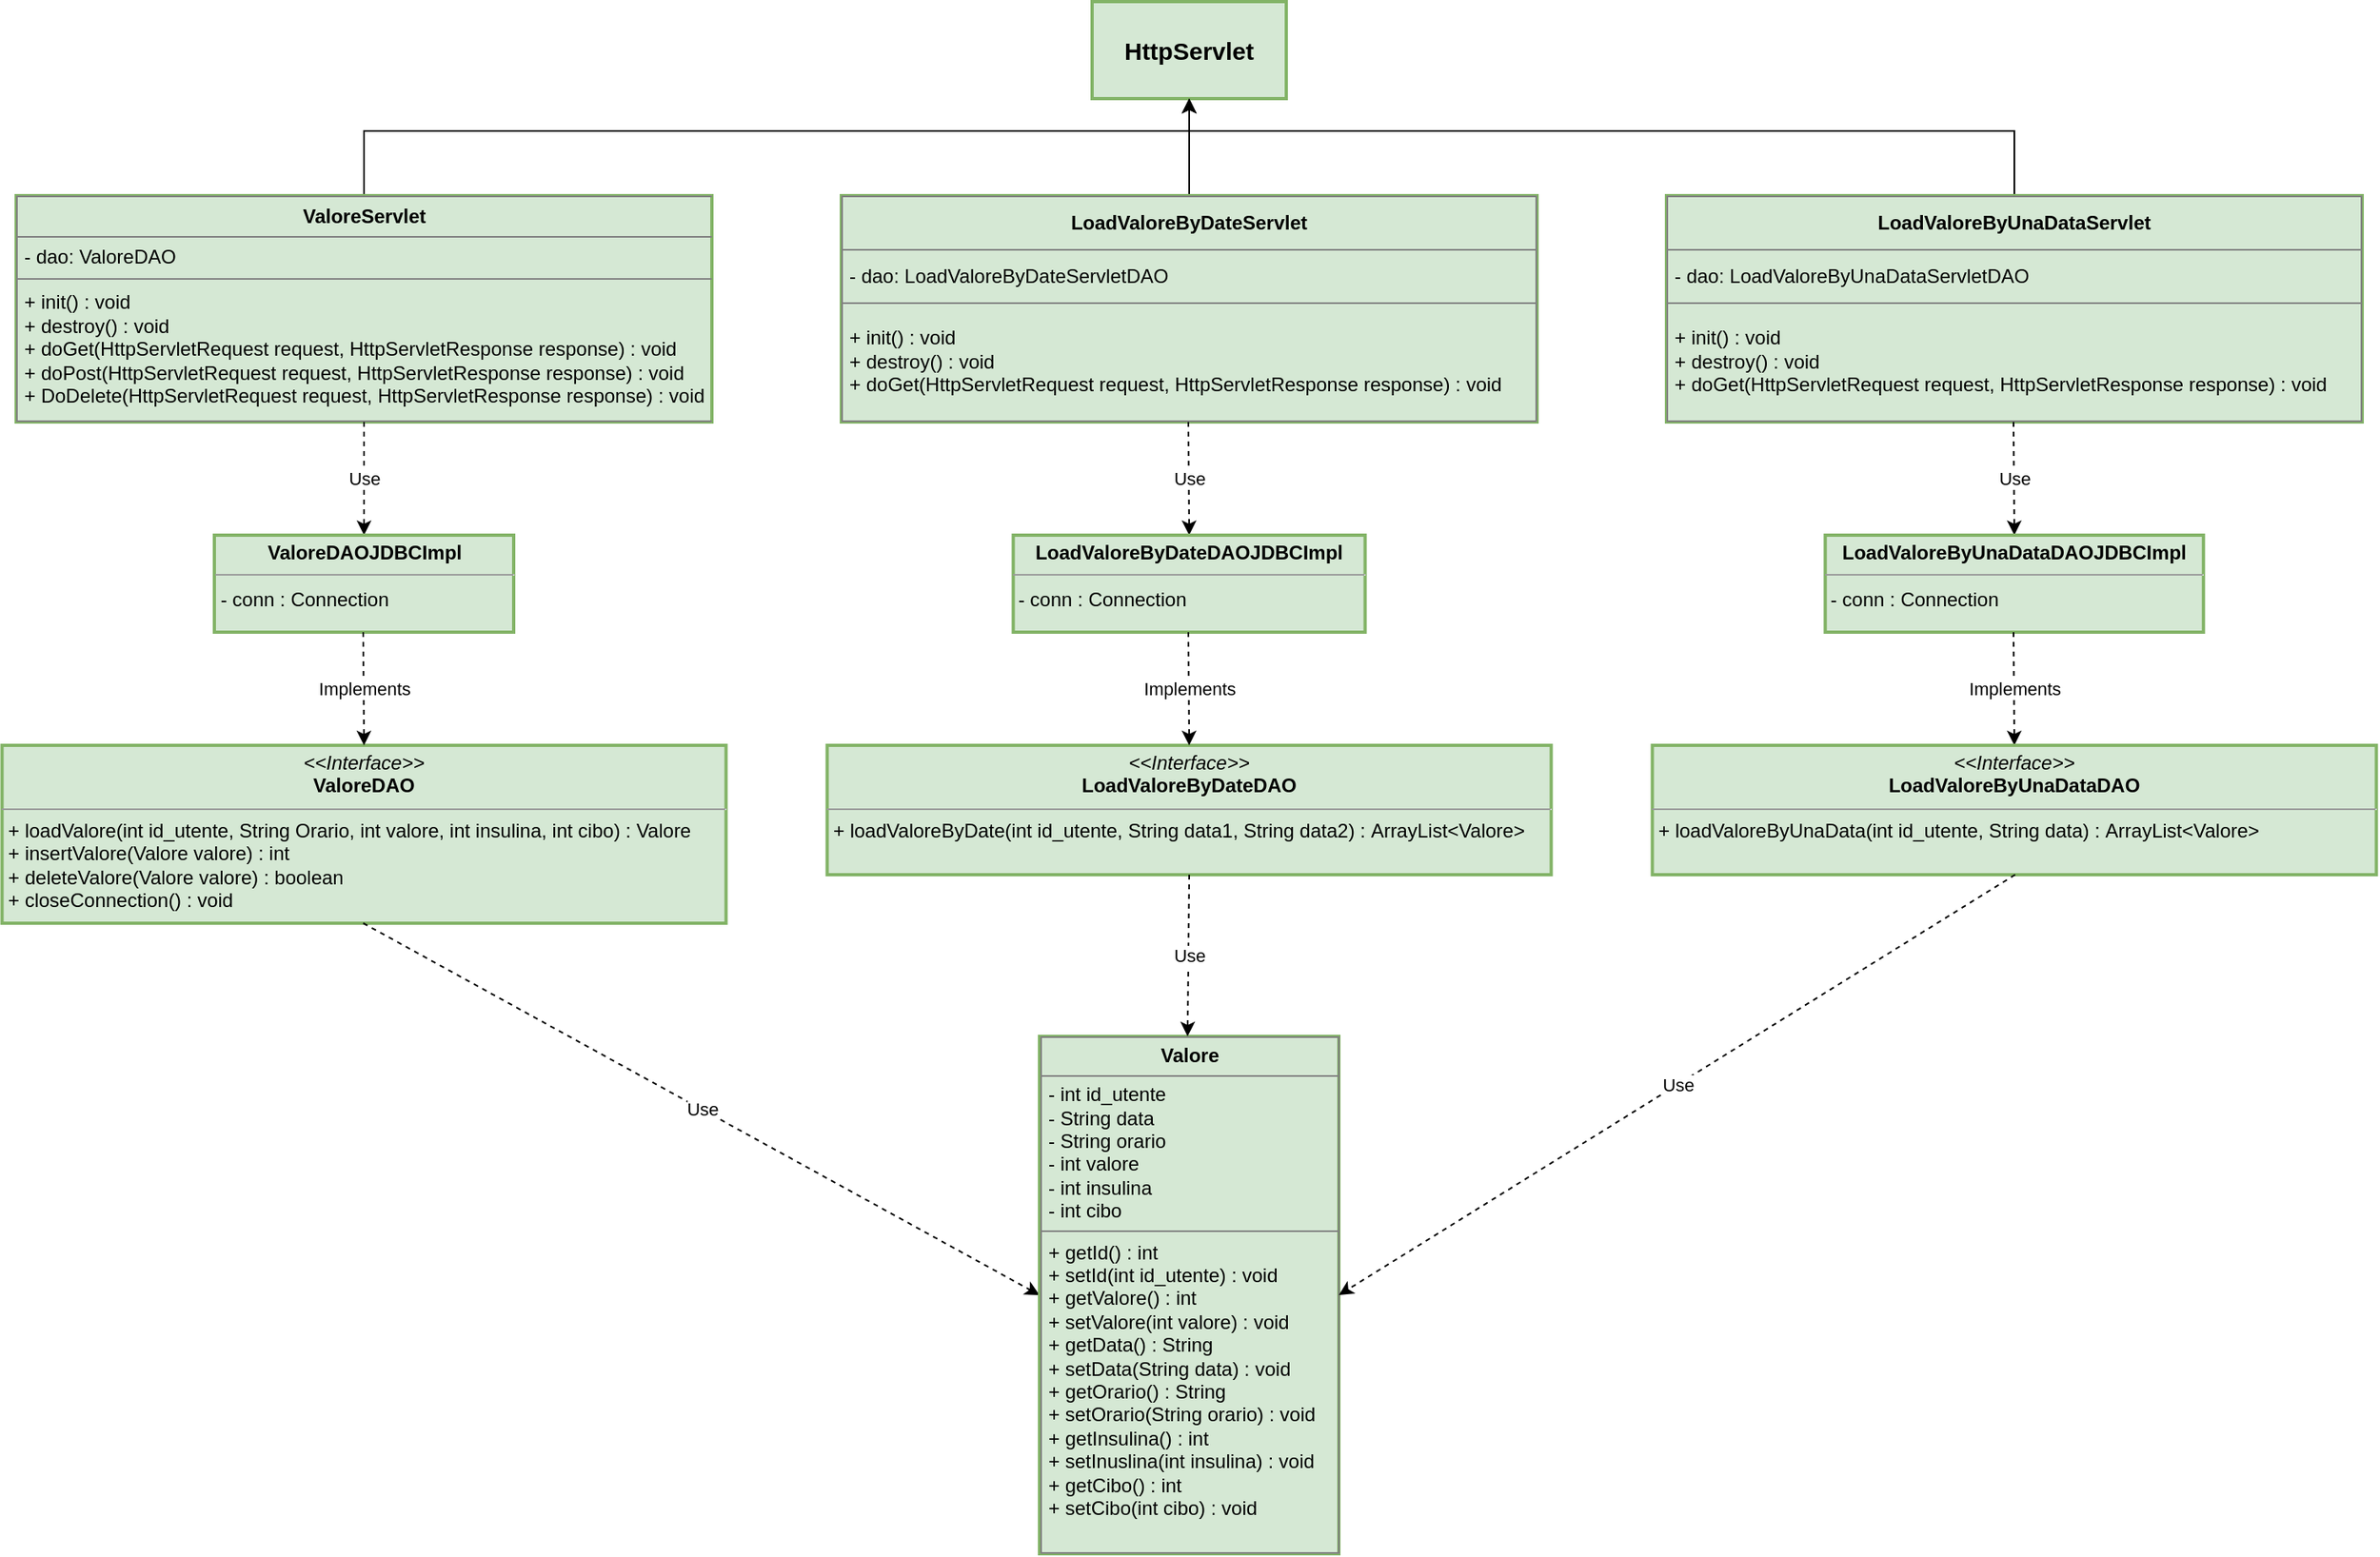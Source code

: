 <mxfile version="14.9.6" type="device"><diagram id="kHF-QRg5qICiXKgXvda6" name="Pagina-1"><mxGraphModel dx="1038" dy="599" grid="1" gridSize="10" guides="1" tooltips="1" connect="1" arrows="1" fold="1" page="1" pageScale="1" pageWidth="827" pageHeight="1169" math="0" shadow="0"><root><mxCell id="0"/><mxCell id="1" parent="0"/><mxCell id="8uDsyrLrx_iF5qcxT9UM-1" value="&lt;b&gt;&lt;font style=&quot;font-size: 15px&quot;&gt;HttpServlet&lt;/font&gt;&lt;/b&gt;" style="rounded=0;whiteSpace=wrap;html=1;fillColor=#d5e8d4;strokeColor=#82b366;strokeWidth=2;" parent="1" vertex="1"><mxGeometry x="715" y="40" width="120" height="60" as="geometry"/></mxCell><mxCell id="8uDsyrLrx_iF5qcxT9UM-8" value="" style="edgeStyle=orthogonalEdgeStyle;rounded=0;orthogonalLoop=1;jettySize=auto;html=1;entryX=0.5;entryY=1;entryDx=0;entryDy=0;" parent="1" source="8uDsyrLrx_iF5qcxT9UM-3" target="8uDsyrLrx_iF5qcxT9UM-1" edge="1"><mxGeometry relative="1" as="geometry"><mxPoint x="265" y="40" as="targetPoint"/><Array as="points"><mxPoint x="265" y="120"/><mxPoint x="775" y="120"/></Array></mxGeometry></mxCell><mxCell id="8uDsyrLrx_iF5qcxT9UM-3" value="&lt;table border=&quot;1&quot; width=&quot;100%&quot; cellpadding=&quot;4&quot; style=&quot;width: 100% ; height: 100% ; border-collapse: collapse&quot;&gt;&lt;tbody&gt;&lt;tr&gt;&lt;th align=&quot;center&quot;&gt;ValoreServlet&lt;/th&gt;&lt;/tr&gt;&lt;tr&gt;&lt;td&gt;- dao: ValoreDAO&lt;/td&gt;&lt;/tr&gt;&lt;tr&gt;&lt;td&gt;+ init() : void&lt;br&gt;+ destroy() : void&lt;br&gt;+ doGet(HttpServletRequest request, HttpServletResponse response) : void&lt;br&gt;+ doPost(HttpServletRequest request, HttpServletResponse response) : void&lt;br&gt;+ DoDelete(HttpServletRequest request, HttpServletResponse response) : void&lt;/td&gt;&lt;/tr&gt;&lt;/tbody&gt;&lt;/table&gt;" style="text;html=1;fillColor=#d5e8d4;overflow=fill;strokeWidth=2;strokeColor=#82B366;perimeterSpacing=0;shadow=0;rounded=0;glass=0;sketch=0;" parent="1" vertex="1"><mxGeometry x="50" y="160" width="430" height="140" as="geometry"/></mxCell><mxCell id="8uDsyrLrx_iF5qcxT9UM-10" style="edgeStyle=orthogonalEdgeStyle;rounded=0;orthogonalLoop=1;jettySize=auto;html=1;exitX=0.5;exitY=0;exitDx=0;exitDy=0;entryX=0.5;entryY=1;entryDx=0;entryDy=0;" parent="1" source="8uDsyrLrx_iF5qcxT9UM-4" target="8uDsyrLrx_iF5qcxT9UM-1" edge="1"><mxGeometry relative="1" as="geometry"><Array as="points"><mxPoint x="1285" y="120"/><mxPoint x="775" y="120"/></Array></mxGeometry></mxCell><mxCell id="8uDsyrLrx_iF5qcxT9UM-4" value="&lt;table border=&quot;1&quot; width=&quot;100%&quot; cellpadding=&quot;4&quot; style=&quot;width: 100% ; height: 100% ; border-collapse: collapse&quot;&gt;&lt;tbody&gt;&lt;tr&gt;&lt;th align=&quot;center&quot;&gt;LoadValoreByUnaDataServlet&lt;/th&gt;&lt;/tr&gt;&lt;tr&gt;&lt;td&gt;- dao:&amp;nbsp;LoadValoreByUnaDataServletDAO&lt;/td&gt;&lt;/tr&gt;&lt;tr&gt;&lt;td&gt;+ init() : void&lt;br&gt;+ destroy() : void&lt;br&gt;+ doGet(HttpServletRequest request, HttpServletResponse response) : void&lt;br&gt;&lt;/td&gt;&lt;/tr&gt;&lt;/tbody&gt;&lt;/table&gt;" style="text;html=1;strokeColor=#82b366;fillColor=#d5e8d4;overflow=fill;strokeWidth=2;" parent="1" vertex="1"><mxGeometry x="1070" y="160" width="430" height="140" as="geometry"/></mxCell><mxCell id="8uDsyrLrx_iF5qcxT9UM-9" value="" style="edgeStyle=orthogonalEdgeStyle;rounded=0;orthogonalLoop=1;jettySize=auto;html=1;" parent="1" source="8uDsyrLrx_iF5qcxT9UM-5" target="8uDsyrLrx_iF5qcxT9UM-1" edge="1"><mxGeometry relative="1" as="geometry"/></mxCell><mxCell id="8uDsyrLrx_iF5qcxT9UM-5" value="&lt;table border=&quot;1&quot; width=&quot;100%&quot; cellpadding=&quot;4&quot; style=&quot;width: 100% ; height: 100% ; border-collapse: collapse&quot;&gt;&lt;tbody&gt;&lt;tr&gt;&lt;th align=&quot;center&quot;&gt;LoadValoreByDateServlet&lt;/th&gt;&lt;/tr&gt;&lt;tr&gt;&lt;td&gt;- dao: LoadValoreByDateServletDAO&lt;/td&gt;&lt;/tr&gt;&lt;tr&gt;&lt;td&gt;+ init() : void&lt;br&gt;+ destroy() : void&lt;br&gt;+ doGet(HttpServletRequest request, HttpServletResponse response) : void&lt;br&gt;&lt;/td&gt;&lt;/tr&gt;&lt;/tbody&gt;&lt;/table&gt;" style="text;html=1;strokeColor=#82b366;fillColor=#d5e8d4;overflow=fill;strokeWidth=2;" parent="1" vertex="1"><mxGeometry x="560" y="160" width="430" height="140" as="geometry"/></mxCell><mxCell id="8uDsyrLrx_iF5qcxT9UM-11" value="" style="endArrow=classic;html=1;exitX=0.5;exitY=1;exitDx=0;exitDy=0;dashed=1;" parent="1" source="8uDsyrLrx_iF5qcxT9UM-3" edge="1"><mxGeometry relative="1" as="geometry"><mxPoint x="790" y="380" as="sourcePoint"/><mxPoint x="265" y="370" as="targetPoint"/></mxGeometry></mxCell><mxCell id="8uDsyrLrx_iF5qcxT9UM-12" value="Use" style="edgeLabel;resizable=0;html=1;align=center;verticalAlign=middle;" parent="8uDsyrLrx_iF5qcxT9UM-11" connectable="0" vertex="1"><mxGeometry relative="1" as="geometry"/></mxCell><mxCell id="8uDsyrLrx_iF5qcxT9UM-13" value="" style="endArrow=classic;html=1;exitX=0.5;exitY=1;exitDx=0;exitDy=0;dashed=1;" parent="1" edge="1"><mxGeometry relative="1" as="geometry"><mxPoint x="774.5" y="300" as="sourcePoint"/><mxPoint x="775" y="370" as="targetPoint"/></mxGeometry></mxCell><mxCell id="8uDsyrLrx_iF5qcxT9UM-14" value="Use" style="edgeLabel;resizable=0;html=1;align=center;verticalAlign=middle;" parent="8uDsyrLrx_iF5qcxT9UM-13" connectable="0" vertex="1"><mxGeometry relative="1" as="geometry"/></mxCell><mxCell id="8uDsyrLrx_iF5qcxT9UM-15" value="" style="endArrow=classic;html=1;exitX=0.5;exitY=1;exitDx=0;exitDy=0;dashed=1;entryX=0.5;entryY=0;entryDx=0;entryDy=0;" parent="1" edge="1" target="CpIWlUKz4EKuk-V0PzKu-1"><mxGeometry relative="1" as="geometry"><mxPoint x="1284.5" y="300" as="sourcePoint"/><mxPoint x="1285" y="360" as="targetPoint"/></mxGeometry></mxCell><mxCell id="8uDsyrLrx_iF5qcxT9UM-16" value="Use" style="edgeLabel;resizable=0;html=1;align=center;verticalAlign=middle;" parent="8uDsyrLrx_iF5qcxT9UM-15" connectable="0" vertex="1"><mxGeometry relative="1" as="geometry"/></mxCell><mxCell id="8uDsyrLrx_iF5qcxT9UM-33" value="&lt;p style=&quot;margin: 0px ; margin-top: 4px ; text-align: center&quot;&gt;&lt;i&gt;&amp;lt;&amp;lt;Interface&amp;gt;&amp;gt;&lt;/i&gt;&lt;br&gt;&lt;b&gt;ValoreDAO&lt;/b&gt;&lt;/p&gt;&lt;hr size=&quot;1&quot;&gt;&lt;p style=&quot;margin: 0px ; margin-left: 4px&quot;&gt;+ loadValore(int id_utente, String Orario, int valore, int insulina, int cibo) : Valore&lt;br&gt;+ insertValore(Valore valore) : int&lt;/p&gt;&lt;p style=&quot;margin: 0px ; margin-left: 4px&quot;&gt;+ deleteValore(Valore valore) : boolean&lt;/p&gt;&lt;p style=&quot;margin: 0px ; margin-left: 4px&quot;&gt;+ closeConnection() : void&lt;/p&gt;&lt;p style=&quot;margin: 0px ; margin-left: 4px&quot;&gt;&lt;br&gt;&lt;/p&gt;" style="verticalAlign=top;align=left;overflow=fill;fontSize=12;fontFamily=Helvetica;html=1;strokeWidth=2;fillColor=#d5e8d4;strokeColor=#82B366;" parent="1" vertex="1"><mxGeometry x="41.25" y="500" width="447.5" height="110" as="geometry"/></mxCell><mxCell id="8uDsyrLrx_iF5qcxT9UM-37" value="&lt;p style=&quot;margin: 0px ; margin-top: 4px ; text-align: center&quot;&gt;&lt;b&gt;ValoreDAOJDBCImpl&lt;/b&gt;&lt;br&gt;&lt;/p&gt;&lt;hr size=&quot;1&quot;&gt;&lt;div style=&quot;height: 2px&quot;&gt;&lt;br&gt;&lt;/div&gt;&lt;div style=&quot;height: 2px&quot;&gt;&amp;nbsp;- conn : Connection&lt;/div&gt;" style="verticalAlign=top;align=left;overflow=fill;fontSize=12;fontFamily=Helvetica;html=1;strokeWidth=2;fillColor=#d5e8d4;strokeColor=#82b366;" parent="1" vertex="1"><mxGeometry x="172.5" y="370" width="185" height="60" as="geometry"/></mxCell><mxCell id="8uDsyrLrx_iF5qcxT9UM-38" value="" style="endArrow=classic;html=1;exitX=0.5;exitY=1;exitDx=0;exitDy=0;dashed=1;" parent="1" edge="1"><mxGeometry relative="1" as="geometry"><mxPoint x="264.5" y="430" as="sourcePoint"/><mxPoint x="265" y="500" as="targetPoint"/></mxGeometry></mxCell><mxCell id="8uDsyrLrx_iF5qcxT9UM-39" value="Implements" style="edgeLabel;resizable=0;html=1;align=center;verticalAlign=middle;" parent="8uDsyrLrx_iF5qcxT9UM-38" connectable="0" vertex="1"><mxGeometry relative="1" as="geometry"/></mxCell><mxCell id="8uDsyrLrx_iF5qcxT9UM-41" value="" style="endArrow=classic;html=1;exitX=0.5;exitY=1;exitDx=0;exitDy=0;dashed=1;entryX=0;entryY=0.5;entryDx=0;entryDy=0;" parent="1" target="8uDsyrLrx_iF5qcxT9UM-43" edge="1"><mxGeometry relative="1" as="geometry"><mxPoint x="264.5" y="610" as="sourcePoint"/><mxPoint x="264.5" y="690" as="targetPoint"/></mxGeometry></mxCell><mxCell id="8uDsyrLrx_iF5qcxT9UM-42" value="Use" style="edgeLabel;resizable=0;html=1;align=center;verticalAlign=middle;" parent="8uDsyrLrx_iF5qcxT9UM-41" connectable="0" vertex="1"><mxGeometry relative="1" as="geometry"/></mxCell><mxCell id="8uDsyrLrx_iF5qcxT9UM-43" value="&lt;table border=&quot;1&quot; width=&quot;100%&quot; cellpadding=&quot;4&quot; style=&quot;width: 100% ; height: 100% ; border-collapse: collapse&quot;&gt;&lt;tbody&gt;&lt;tr&gt;&lt;th style=&quot;text-align: center&quot;&gt;&lt;b&gt;Valore&lt;/b&gt;&lt;/th&gt;&lt;/tr&gt;&lt;tr&gt;&lt;td&gt;- int id_utente&lt;br&gt;- String data&lt;br&gt;- String orario&lt;br&gt;- int valore&lt;br&gt;- int insulina&lt;br&gt;- int cibo&lt;/td&gt;&lt;/tr&gt;&lt;tr&gt;&lt;td&gt;+ getId() : int&lt;br&gt;+ setId(int id_utente) : void&lt;br&gt;+ getValore() : int&lt;br&gt;+ setValore(int valore) : void&lt;br&gt;+ getData() : String&lt;br&gt;+ setData(String data) : void&lt;br&gt;+ getOrario() : String&lt;br&gt;+ setOrario(String orario) : void&lt;br&gt;+ getInsulina() : int&amp;nbsp;&lt;br&gt;+ setInuslina(int insulina) : void&lt;br&gt;+ getCibo() : int&amp;nbsp;&lt;br&gt;+ setCibo(int cibo) : void&lt;br&gt;&lt;br&gt;&lt;/td&gt;&lt;/tr&gt;&lt;/tbody&gt;&lt;/table&gt;" style="text;html=1;strokeColor=#82b366;fillColor=#d5e8d4;overflow=fill;align=left;verticalAlign=top;strokeWidth=2;" parent="1" vertex="1"><mxGeometry x="682.5" y="680" width="185" height="320" as="geometry"/></mxCell><mxCell id="8uDsyrLrx_iF5qcxT9UM-45" value="&lt;p style=&quot;margin: 0px ; margin-top: 4px ; text-align: center&quot;&gt;&lt;b&gt;LoadValoreByDateDAOJDBCImpl&lt;/b&gt;&lt;br&gt;&lt;/p&gt;&lt;hr size=&quot;1&quot;&gt;&lt;div style=&quot;height: 2px&quot;&gt;&lt;br&gt;&lt;/div&gt;&lt;div style=&quot;height: 2px&quot;&gt;&amp;nbsp;- conn : Connection&lt;/div&gt;" style="verticalAlign=top;align=left;overflow=fill;fontSize=12;fontFamily=Helvetica;html=1;strokeWidth=2;fillColor=#d5e8d4;strokeColor=#82b366;" parent="1" vertex="1"><mxGeometry x="666.25" y="370" width="217.5" height="60" as="geometry"/></mxCell><mxCell id="8uDsyrLrx_iF5qcxT9UM-46" value="&lt;p style=&quot;margin: 0px ; margin-top: 4px ; text-align: center&quot;&gt;&lt;i&gt;&amp;lt;&amp;lt;Interface&amp;gt;&amp;gt;&lt;/i&gt;&lt;br&gt;&lt;b&gt;LoadValoreByDateDAO&lt;/b&gt;&lt;/p&gt;&lt;hr size=&quot;1&quot;&gt;&lt;p style=&quot;margin: 0px ; margin-left: 4px&quot;&gt;+&amp;nbsp;loadValoreByDate(int id_utente, String data1, String data2) :&amp;nbsp;ArrayList&amp;lt;Valore&amp;gt;&lt;/p&gt;&lt;p style=&quot;margin: 0px ; margin-left: 4px&quot;&gt;&lt;br&gt;&lt;/p&gt;" style="verticalAlign=top;align=left;overflow=fill;fontSize=12;fontFamily=Helvetica;html=1;strokeWidth=2;fillColor=#d5e8d4;strokeColor=#82B366;" parent="1" vertex="1"><mxGeometry x="551.25" y="500" width="447.5" height="80" as="geometry"/></mxCell><mxCell id="8uDsyrLrx_iF5qcxT9UM-47" value="" style="endArrow=classic;html=1;exitX=0.5;exitY=1;exitDx=0;exitDy=0;dashed=1;" parent="1" edge="1"><mxGeometry relative="1" as="geometry"><mxPoint x="774.5" y="430" as="sourcePoint"/><mxPoint x="775.0" y="500" as="targetPoint"/></mxGeometry></mxCell><mxCell id="8uDsyrLrx_iF5qcxT9UM-48" value="Implements" style="edgeLabel;resizable=0;html=1;align=center;verticalAlign=middle;" parent="8uDsyrLrx_iF5qcxT9UM-47" connectable="0" vertex="1"><mxGeometry relative="1" as="geometry"/></mxCell><mxCell id="8uDsyrLrx_iF5qcxT9UM-49" value="" style="endArrow=classic;html=1;exitX=0.5;exitY=1;exitDx=0;exitDy=0;dashed=1;" parent="1" source="8uDsyrLrx_iF5qcxT9UM-46" edge="1"><mxGeometry relative="1" as="geometry"><mxPoint x="774.41" y="610" as="sourcePoint"/><mxPoint x="774" y="680" as="targetPoint"/></mxGeometry></mxCell><mxCell id="8uDsyrLrx_iF5qcxT9UM-50" value="Use" style="edgeLabel;resizable=0;html=1;align=center;verticalAlign=middle;" parent="8uDsyrLrx_iF5qcxT9UM-49" connectable="0" vertex="1"><mxGeometry relative="1" as="geometry"/></mxCell><mxCell id="CpIWlUKz4EKuk-V0PzKu-1" value="&lt;p style=&quot;margin: 0px ; margin-top: 4px ; text-align: center&quot;&gt;&lt;b&gt;LoadValoreByUnaDataDAOJDBCImpl&lt;/b&gt;&lt;br&gt;&lt;/p&gt;&lt;hr size=&quot;1&quot;&gt;&lt;div style=&quot;height: 2px&quot;&gt;&lt;br&gt;&lt;/div&gt;&lt;div style=&quot;height: 2px&quot;&gt;&amp;nbsp;- conn : Connection&lt;/div&gt;" style="verticalAlign=top;align=left;overflow=fill;fontSize=12;fontFamily=Helvetica;html=1;strokeWidth=2;fillColor=#d5e8d4;strokeColor=#82b366;" vertex="1" parent="1"><mxGeometry x="1168.13" y="370" width="233.75" height="60" as="geometry"/></mxCell><mxCell id="CpIWlUKz4EKuk-V0PzKu-3" value="" style="endArrow=classic;html=1;exitX=0.5;exitY=1;exitDx=0;exitDy=0;dashed=1;" edge="1" parent="1"><mxGeometry relative="1" as="geometry"><mxPoint x="1284.51" y="430" as="sourcePoint"/><mxPoint x="1285.01" y="500" as="targetPoint"/></mxGeometry></mxCell><mxCell id="CpIWlUKz4EKuk-V0PzKu-4" value="Implements" style="edgeLabel;resizable=0;html=1;align=center;verticalAlign=middle;" connectable="0" vertex="1" parent="CpIWlUKz4EKuk-V0PzKu-3"><mxGeometry relative="1" as="geometry"/></mxCell><mxCell id="CpIWlUKz4EKuk-V0PzKu-5" value="&lt;p style=&quot;margin: 0px ; margin-top: 4px ; text-align: center&quot;&gt;&lt;i&gt;&amp;lt;&amp;lt;Interface&amp;gt;&amp;gt;&lt;/i&gt;&lt;br&gt;&lt;b&gt;LoadValoreByUnaDataDAO&lt;/b&gt;&lt;/p&gt;&lt;hr size=&quot;1&quot;&gt;&lt;p style=&quot;margin: 0px ; margin-left: 4px&quot;&gt;+&amp;nbsp;loadValoreByUnaData(int id_utente, String data) :&amp;nbsp;ArrayList&amp;lt;Valore&amp;gt;&lt;/p&gt;&lt;p style=&quot;margin: 0px ; margin-left: 4px&quot;&gt;&lt;br&gt;&lt;/p&gt;" style="verticalAlign=top;align=left;overflow=fill;fontSize=12;fontFamily=Helvetica;html=1;strokeWidth=2;fillColor=#d5e8d4;strokeColor=#82B366;" vertex="1" parent="1"><mxGeometry x="1061.25" y="500" width="447.5" height="80" as="geometry"/></mxCell><mxCell id="CpIWlUKz4EKuk-V0PzKu-6" value="" style="endArrow=classic;html=1;exitX=0.5;exitY=1;exitDx=0;exitDy=0;dashed=1;entryX=1;entryY=0.5;entryDx=0;entryDy=0;" edge="1" parent="1" target="8uDsyrLrx_iF5qcxT9UM-43"><mxGeometry relative="1" as="geometry"><mxPoint x="1285.51" y="580" as="sourcePoint"/><mxPoint x="1284.51" y="680" as="targetPoint"/></mxGeometry></mxCell><mxCell id="CpIWlUKz4EKuk-V0PzKu-7" value="Use" style="edgeLabel;resizable=0;html=1;align=center;verticalAlign=middle;" connectable="0" vertex="1" parent="CpIWlUKz4EKuk-V0PzKu-6"><mxGeometry relative="1" as="geometry"/></mxCell></root></mxGraphModel></diagram></mxfile>